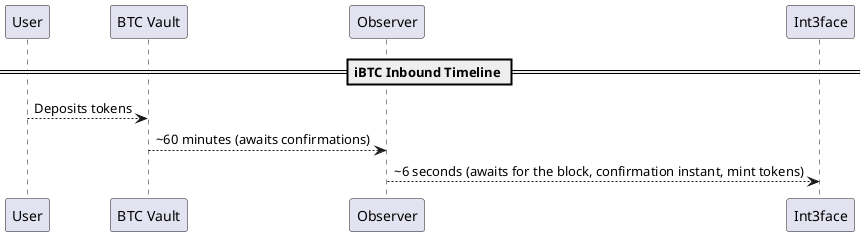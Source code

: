 @startuml "ibtc_inbound_timeline"

== iBTC Inbound Timeline ==

participant "User" as user
participant "BTC Vault" as btc_vault
participant "Observer" as observer
participant "Int3face" as int3

user --> btc_vault : Deposits tokens
btc_vault --> observer : ~60 minutes (awaits confirmations)
observer --> int3 : ~6 seconds (awaits for the block, confirmation instant, mint tokens)

@enduml